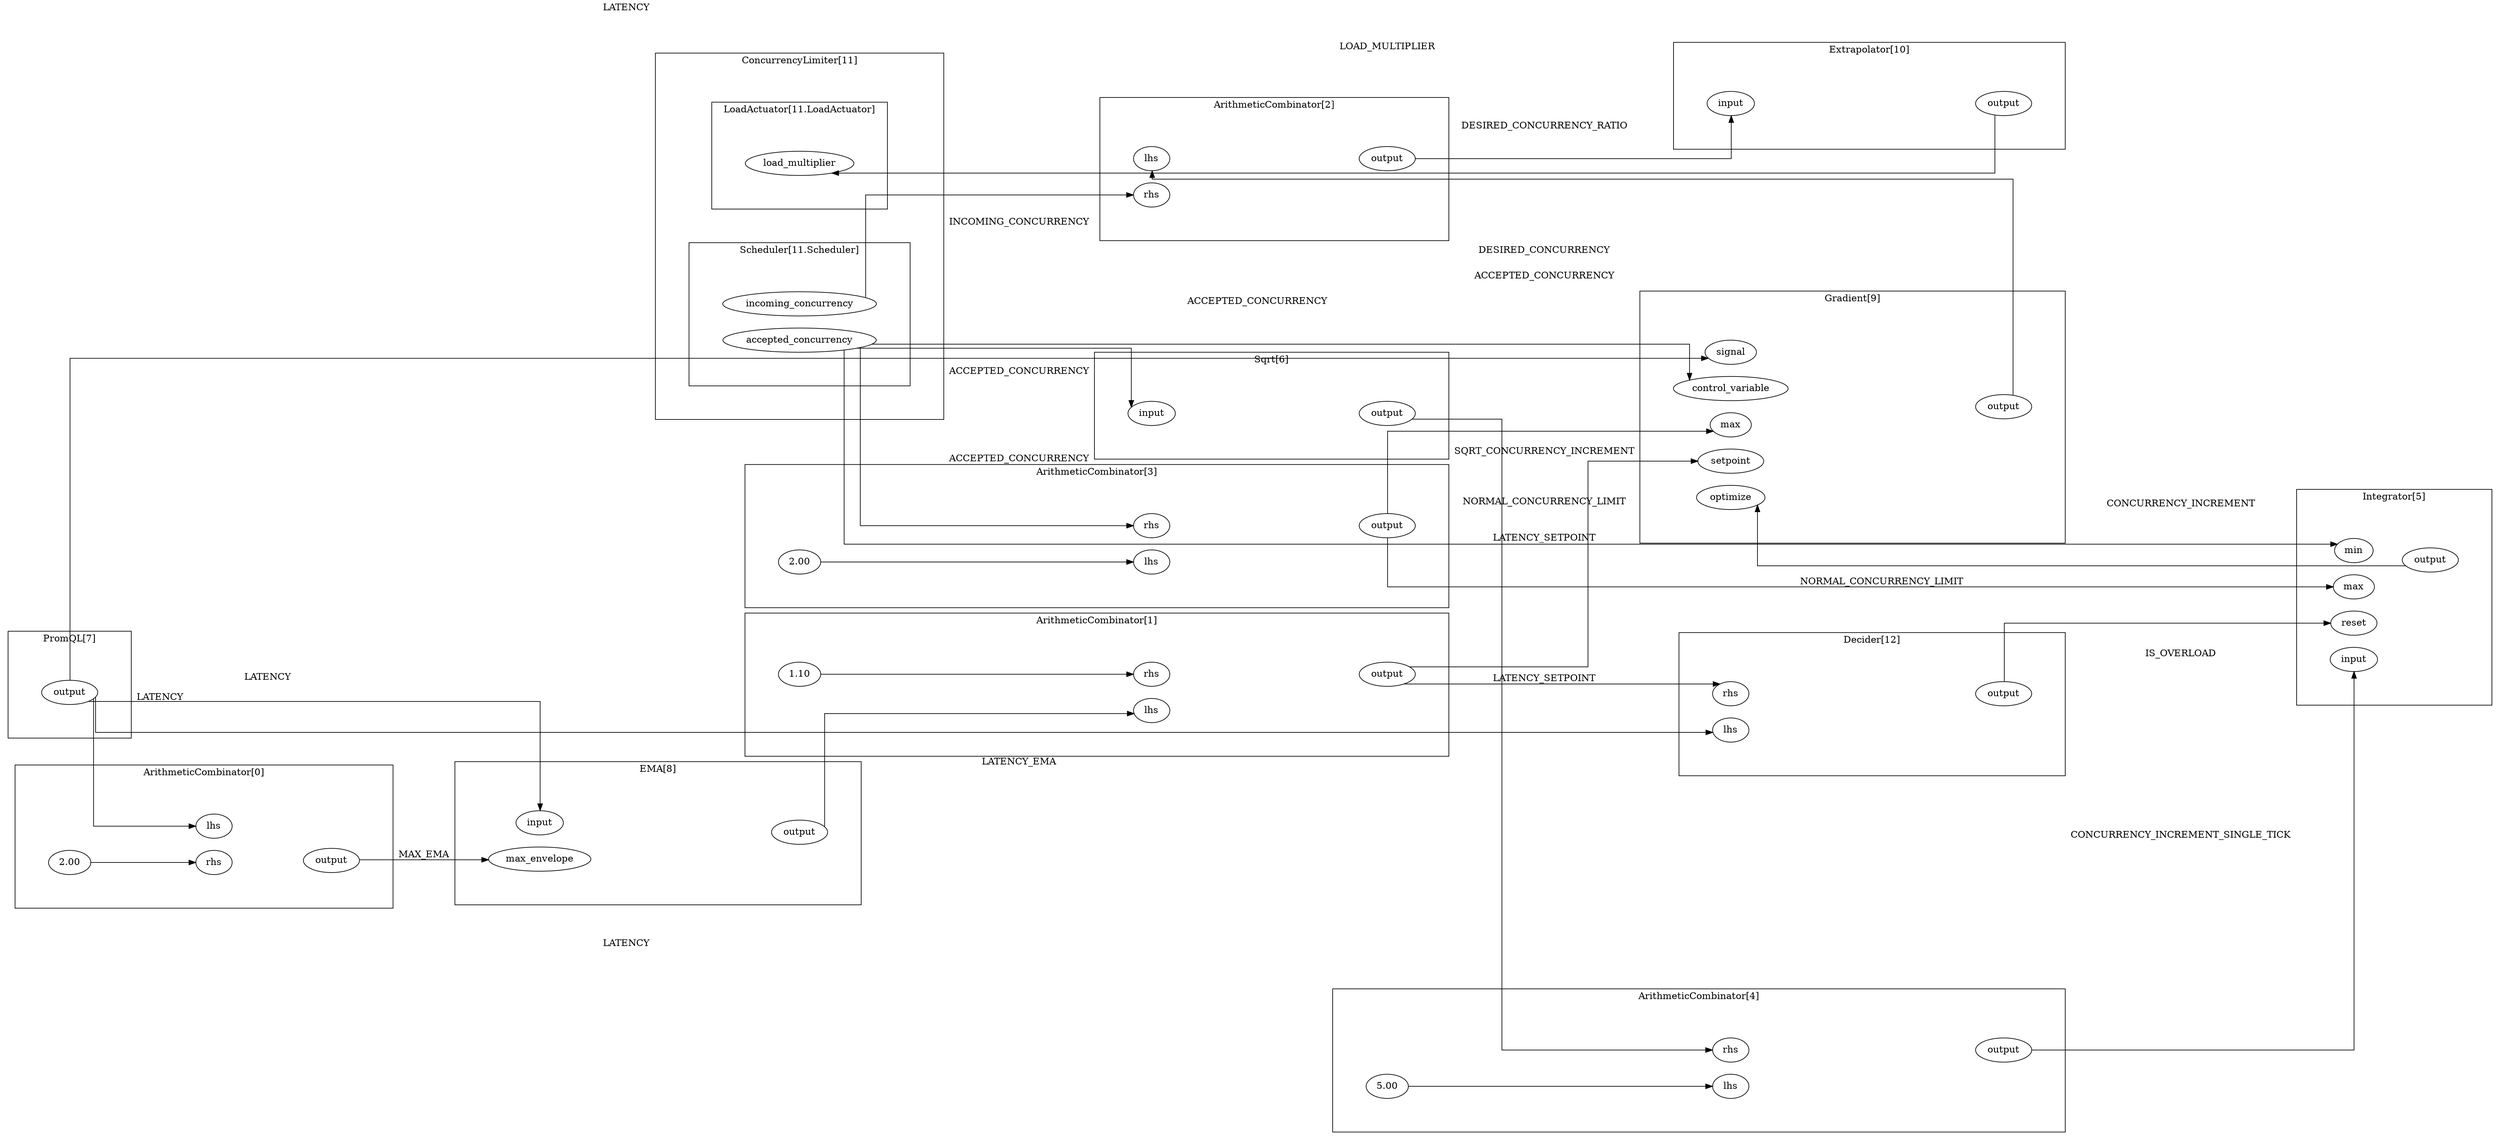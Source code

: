 digraph  {
	subgraph cluster_s1 {
		label="ArithmeticCombinator[0]";margin="50.0";
		n4[label="2.00"];
		n2[label="lhs"];
		n5[label="output"];
		n3[label="rhs"];
		n4->n3;
		n3->n5[style="invis"];
		{rank=same; n2;n3;};
		{rank=same; n5;};
		
	}
	subgraph cluster_s6 {
		label="ArithmeticCombinator[1]";margin="50.0";
		n9[label="1.10"];
		n7[label="lhs"];
		n10[label="output"];
		n8[label="rhs"];
		n9->n8;
		n8->n10[style="invis"];
		{rank=same; n7;n8;};
		{rank=same; n10;};
		
	}
	subgraph cluster_s11 {
		label="ArithmeticCombinator[2]";margin="50.0";
		n13[label="lhs"];
		n14[label="output"];
		n12[label="rhs"];
		n13->n14[style="invis"];
		{rank=same; n14;};
		{rank=same; n12;n13;};
		
	}
	subgraph cluster_s15 {
		label="ArithmeticCombinator[3]";margin="50.0";
		n17[label="2.00"];
		n16[label="lhs"];
		n19[label="output"];
		n18[label="rhs"];
		n17->n16;
		n18->n19[style="invis"];
		{rank=same; n19;};
		{rank=same; n16;n18;};
		
	}
	subgraph cluster_s20 {
		label="ArithmeticCombinator[4]";margin="50.0";
		n22[label="5.00"];
		n21[label="lhs"];
		n24[label="output"];
		n23[label="rhs"];
		n22->n21;
		n23->n24[style="invis"];
		{rank=same; n21;n23;};
		{rank=same; n24;};
		
	}
	subgraph cluster_s50 {
		subgraph cluster_s54 {
			label="LoadActuator[11.LoadActuator]";margin="50.0";
			n55[label="load_multiplier"];
			{rank=same; n55;};
			
		}
		subgraph cluster_s51 {
			label="Scheduler[11.Scheduler]";margin="50.0";
			n52[label="accepted_concurrency"];
			n53[label="incoming_concurrency"];
			{rank=same; n52;n53;};
			
		}
		label="ConcurrencyLimiter[11]";margin="50.0";
		
	}
	subgraph cluster_s56 {
		label="Decider[12]";margin="50.0";
		n57[label="lhs"];
		n59[label="output"];
		n58[label="rhs"];
		n58->n59[style="invis"];
		{rank=same; n57;n58;};
		{rank=same; n59;};
		
	}
	subgraph cluster_s36 {
		label="EMA[8]";margin="50.0";
		n37[label="input"];
		n38[label="max_envelope"];
		n39[label="output"];
		n38->n39[style="invis"];
		{rank=same; n37;n38;};
		{rank=same; n39;};
		
	}
	subgraph cluster_s47 {
		label="Extrapolator[10]";margin="50.0";
		n48[label="input"];
		n49[label="output"];
		n48->n49[style="invis"];
		{rank=same; n48;};
		{rank=same; n49;};
		
	}
	subgraph cluster_s40 {
		label="Gradient[9]";margin="50.0";
		n43[label="control_variable"];
		n42[label="max"];
		n41[label="optimize"];
		n46[label="output"];
		n45[label="setpoint"];
		n44[label="signal"];
		n45->n46[style="invis"];
		{rank=same; n41;n42;n43;n44;n45;};
		{rank=same; n46;};
		
	}
	subgraph cluster_s25 {
		label="Integrator[5]";margin="50.0";
		n26[label="input"];
		n29[label="max"];
		n28[label="min"];
		n30[label="output"];
		n27[label="reset"];
		n29->n30[style="invis"];
		{rank=same; n26;n27;n28;n29;};
		{rank=same; n30;};
		
	}
	subgraph cluster_s34 {
		label="PromQL[7]";margin="50.0";
		n35[label="output"];
		{rank=same; n35;};
		
	}
	subgraph cluster_s31 {
		label="Sqrt[6]";margin="50.0";
		n32[label="input"];
		n33[label="output"];
		n32->n33[style="invis"];
		{rank=same; n32;};
		{rank=same; n33;};
		
	}
	rankdir="LR";splines="ortho";
	n52->n18[label="ACCEPTED_CONCURRENCY"];
	n52->n28[label="ACCEPTED_CONCURRENCY"];
	n52->n32[label="ACCEPTED_CONCURRENCY"];
	n52->n43[label="ACCEPTED_CONCURRENCY"];
	n53->n12[label="INCOMING_CONCURRENCY"];
	n19->n29[label="NORMAL_CONCURRENCY_LIMIT"];
	n19->n42[label="NORMAL_CONCURRENCY_LIMIT"];
	n30->n41[label="CONCURRENCY_INCREMENT"];
	n35->n2[label="LATENCY"];
	n35->n37[label="LATENCY"];
	n35->n44[label="LATENCY"];
	n35->n57[label="LATENCY"];
	n39->n7[label="LATENCY_EMA"];
	n49->n55[label="LOAD_MULTIPLIER"];
	n10->n45[label="LATENCY_SETPOINT"];
	n10->n58[label="LATENCY_SETPOINT"];
	n24->n26[label="CONCURRENCY_INCREMENT_SINGLE_TICK"];
	n46->n13[label="DESIRED_CONCURRENCY"];
	n14->n48[label="DESIRED_CONCURRENCY_RATIO"];
	n33->n23[label="SQRT_CONCURRENCY_INCREMENT"];
	n59->n27[label="IS_OVERLOAD"];
	n5->n38[label="MAX_EMA"];
	
}
